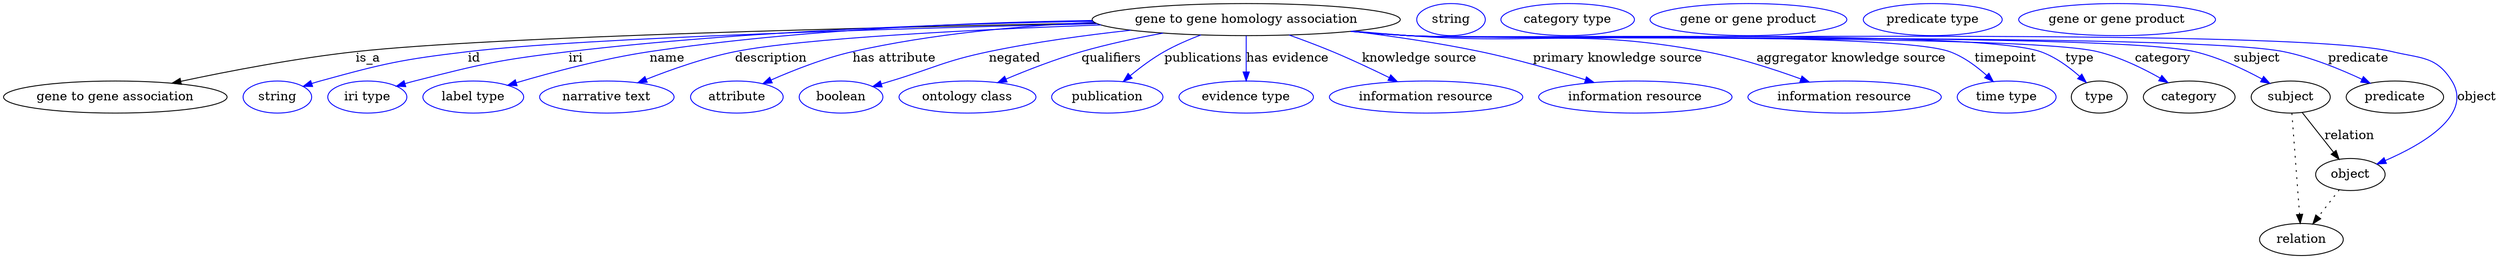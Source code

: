 digraph {
	graph [bb="0,0,2797.4,283"];
	node [label="\N"];
	"gene to gene homology association"	[height=0.5,
		label="gene to gene homology association",
		pos="1393.4,265",
		width=4.8024];
	"gene to gene association"	[height=0.5,
		pos="125.44,178",
		width=3.4844];
	"gene to gene homology association" -> "gene to gene association"	[label=is_a,
		lp="408.44,221.5",
		pos="e,188.9,193.56 1224.4,261.12 982.61,256.48 550.07,246.09 394.44,229 327.65,221.66 252.55,207.17 198.7,195.67"];
	id	[color=blue,
		height=0.5,
		label=string,
		pos="307.44,178",
		width=1.0652];
	"gene to gene homology association" -> id	[color=blue,
		label=id,
		lp="527.44,221.5",
		pos="e,336.42,190.01 1226.1,260.43 1011.8,255.3 652.23,244.72 520.44,229 446.18,220.14 427.54,215.87 355.44,196 352.33,195.14 349.13,\
194.18 345.93,193.17",
		style=solid];
	iri	[color=blue,
		height=0.5,
		label="iri type",
		pos="408.44,178",
		width=1.2277];
	"gene to gene homology association" -> iri	[color=blue,
		label=iri,
		lp="641.44,221.5",
		pos="e,441.34,190.23 1221.2,263.1 1066.8,260.62 834.29,252.77 633.44,229 556.14,219.85 536.86,215.26 461.44,196 458.06,195.14 454.58,\
194.18 451.09,193.17",
		style=solid];
	name	[color=blue,
		height=0.5,
		label="label type",
		pos="527.44,178",
		width=1.5707];
	"gene to gene homology association" -> name	[color=blue,
		label=name,
		lp="744.44,221.5",
		pos="e,566.22,191.27 1220.6,264.16 1085,262.07 891.77,254.21 724.44,229 672.97,221.25 615.41,205.83 575.87,194.15",
		style=solid];
	description	[color=blue,
		height=0.5,
		label="narrative text",
		pos="677.44,178",
		width=2.0943];
	"gene to gene homology association" -> description	[color=blue,
		label=description,
		lp="859.94,221.5",
		pos="e,711.69,194.09 1229.9,259.07 1088.4,253.88 895.03,244.3 819.44,229 785.52,222.13 748.71,209 721.07,197.91",
		style=solid];
	"has attribute"	[color=blue,
		height=0.5,
		label=attribute,
		pos="822.44,178",
		width=1.4443];
	"gene to gene homology association" -> "has attribute"	[color=blue,
		label="has attribute",
		lp="998.44,221.5",
		pos="e,851.39,193.03 1222.7,262.02 1140,258.15 1039.6,249.13 951.44,229 919.88,221.8 885.79,208.32 860.59,197.17",
		style=solid];
	negated	[color=blue,
		height=0.5,
		label=boolean,
		pos="939.44,178",
		width=1.2999];
	"gene to gene homology association" -> negated	[color=blue,
		label=negated,
		lp="1133.4,221.5",
		pos="e,974.63,189.93 1263.5,253.05 1213.5,247.58 1156,239.78 1104.4,229 1054.5,218.56 1043.3,210.87 994.44,196 991.14,194.99 987.72,193.95 \
984.29,192.9",
		style=solid];
	qualifiers	[color=blue,
		height=0.5,
		label="ontology class",
		pos="1080.4,178",
		width=2.1304];
	"gene to gene homology association" -> qualifiers	[color=blue,
		label=qualifiers,
		lp="1241.9,221.5",
		pos="e,1114.3,194.24 1300,249.79 1270.4,244.38 1237.8,237.44 1208.4,229 1179.6,220.71 1148.2,208.5 1123.7,198.21",
		style=solid];
	publications	[color=blue,
		height=0.5,
		label=publication,
		pos="1237.4,178",
		width=1.7332];
	"gene to gene homology association" -> publications	[color=blue,
		label=publications,
		lp="1345.4,221.5",
		pos="e,1255.4,195.45 1342.5,247.74 1328.8,242.54 1314.2,236.22 1301.4,229 1288,221.42 1274.4,211.19 1263.1,201.95",
		style=solid];
	"has evidence"	[color=blue,
		height=0.5,
		label="evidence type",
		pos="1393.4,178",
		width=2.0943];
	"gene to gene homology association" -> "has evidence"	[color=blue,
		label="has evidence",
		lp="1439.9,221.5",
		pos="e,1393.4,196.18 1393.4,246.8 1393.4,235.16 1393.4,219.55 1393.4,206.24",
		style=solid];
	"knowledge source"	[color=blue,
		height=0.5,
		label="information resource",
		pos="1595.4,178",
		width=3.015];
	"gene to gene homology association" -> "knowledge source"	[color=blue,
		label="knowledge source",
		lp="1587.9,221.5",
		pos="e,1563.2,195.37 1441.7,247.65 1457.3,242.06 1474.7,235.55 1490.4,229 1511.7,220.11 1534.9,209.19 1554.1,199.83",
		style=solid];
	"primary knowledge source"	[color=blue,
		height=0.5,
		label="information resource",
		pos="1830.4,178",
		width=3.015];
	"gene to gene homology association" -> "primary knowledge source"	[color=blue,
		label="primary knowledge source",
		lp="1810.4,221.5",
		pos="e,1784,194.37 1512.6,251.92 1557.9,246.34 1609.8,238.75 1656.4,229 1696.3,220.66 1740.5,207.94 1774.3,197.41",
		style=solid];
	"aggregator knowledge source"	[color=blue,
		height=0.5,
		label="information resource",
		pos="2065.4,178",
		width=3.015];
	"gene to gene homology association" -> "aggregator knowledge source"	[color=blue,
		label="aggregator knowledge source",
		lp="2072.9,221.5",
		pos="e,2025.8,194.84 1514.3,252.04 1534.7,250.21 1555.7,248.46 1575.4,247 1723.7,236.09 1763.2,255.91 1909.4,229 1946,222.26 1986,209.35 \
2016.3,198.34",
		style=solid];
	timepoint	[color=blue,
		height=0.5,
		label="time type",
		pos="2247.4,178",
		width=1.5346];
	"gene to gene homology association" -> timepoint	[color=blue,
		label=timepoint,
		lp="2246.4,221.5",
		pos="e,2232.4,195.38 1511.8,251.84 1533,249.98 1554.9,248.27 1575.4,247 1642.9,242.86 2119.9,251.95 2183.4,229 2199,223.4 2213.7,212.47 \
2225,202.26",
		style=solid];
	type	[height=0.5,
		pos="2351.4,178",
		width=0.86659];
	"gene to gene homology association" -> type	[color=blue,
		label=type,
		lp="2329.4,221.5",
		pos="e,2336.8,194.43 1511.3,251.81 1532.6,249.94 1554.7,248.23 1575.4,247 1654.2,242.33 2211,255.08 2285.4,229 2301.8,223.29 2317.3,211.91 \
2329.2,201.45",
		style=solid];
	category	[height=0.5,
		pos="2452.4,178",
		width=1.4263];
	"gene to gene homology association" -> category	[color=blue,
		label=category,
		lp="2422.9,221.5",
		pos="e,2428.6,194.25 1511.3,251.78 1532.6,249.91 1554.7,248.21 1575.4,247 1661.3,242 2265.8,249.25 2349.4,229 2374.3,222.98 2400.2,210.39 \
2419.8,199.35",
		style=solid];
	subject	[height=0.5,
		pos="2566.4,178",
		width=1.2277];
	"gene to gene homology association" -> subject	[color=blue,
		label=subject,
		lp="2528.4,221.5",
		pos="e,2543,193.31 1510.8,251.77 1532.3,249.89 1554.5,248.19 1575.4,247 1673.4,241.43 2362.8,251.08 2458.4,229 2485.3,222.8 2513.4,209.51 \
2534.3,198.18",
		style=solid];
	predicate	[height=0.5,
		pos="2683.4,178",
		width=1.5165];
	"gene to gene homology association" -> predicate	[color=blue,
		label=predicate,
		lp="2642.4,221.5",
		pos="e,2655.6,193.57 1510.8,251.73 1532.3,249.86 1554.5,248.17 1575.4,247 1684.5,240.92 2451.4,250.64 2558.4,229 2589.2,222.79 2622,209.35 \
2646.3,197.97",
		style=solid];
	object	[height=0.5,
		pos="2633.4,91",
		width=1.0832];
	"gene to gene homology association" -> object	[color=blue,
		label=object,
		lp="2775.4,178",
		pos="e,2663.3,102.81 1510.8,251.7 1532.3,249.83 1554.5,248.15 1575.4,247 1698,240.29 2561.1,257.83 2680.4,229 2712.7,221.21 2729.9,224.18 \
2747.4,196 2771.3,157.7 2714.4,124.79 2672.7,106.75",
		style=solid];
	association_type	[color=blue,
		height=0.5,
		label=string,
		pos="1622.4,265",
		width=1.0652];
	association_category	[color=blue,
		height=0.5,
		label="category type",
		pos="1753.4,265",
		width=2.0762];
	subject -> object	[label=relation,
		lp="2632.4,134.5",
		pos="e,2620.8,108.05 2579.4,160.61 2589.3,147.95 2603.3,130.24 2614.5,115.98"];
	relation	[height=0.5,
		pos="2578.4,18",
		width=1.2999];
	subject -> relation	[pos="e,2577.1,36.188 2567.7,159.79 2569.8,132.48 2573.9,78.994 2576.4,46.38",
		style=dotted];
	"gene to gene homology association_subject"	[color=blue,
		height=0.5,
		label="gene or gene product",
		pos="1956.4,265",
		width=3.0692];
	"gene to gene homology association_predicate"	[color=blue,
		height=0.5,
		label="predicate type",
		pos="2162.4,265",
		width=2.1665];
	object -> relation	[pos="e,2591.3,35.54 2621,73.889 2614,64.939 2605.3,53.617 2597.5,43.584",
		style=dotted];
	"gene to gene homology association_object"	[color=blue,
		height=0.5,
		label="gene or gene product",
		pos="2368.4,265",
		width=3.0692];
}
